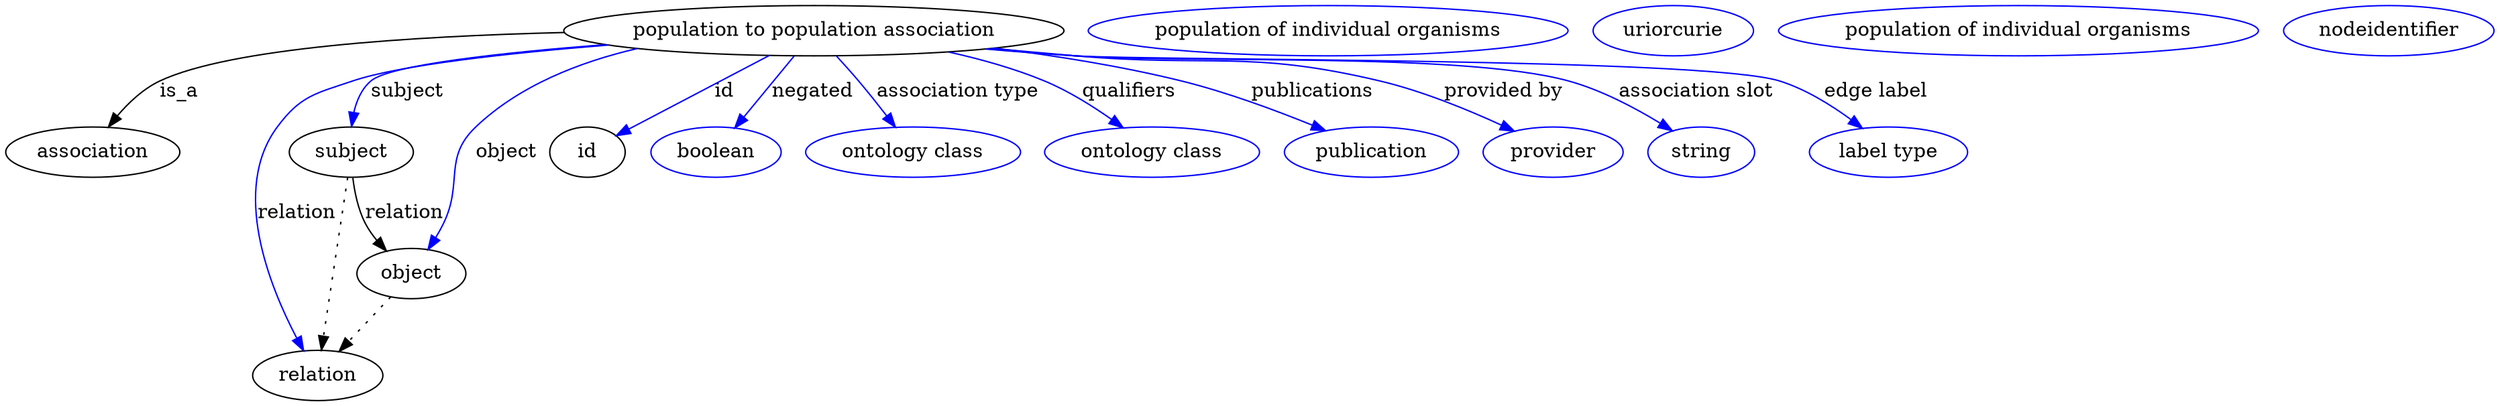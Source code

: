 digraph {
	graph [bb="0,0,1450.6,281"];
	node [label="\N"];
	"population to population association"	[height=0.5,
		label="population to population association",
		pos="495.4,263",
		width=3.8491];
	association	[height=0.5,
		pos="49.402,177",
		width=1.3723];
	"population to population association" -> association	[label=is_a,
		lp="101.68,220",
		pos="e,58.669,195.12 357.35,261.37 258.44,258.82 135.06,250.73 89.85,227 79.636,221.64 71.017,212.48 64.394,203.52"];
	subject	[height=0.5,
		pos="204.4,177",
		width=0.97656];
	"population to population association" -> subject	[color=blue,
		label=subject,
		lp="242.23,220",
		pos="e,205.97,195.13 362.11,257.95 303.85,253.6 243.79,244.78 221.75,227 214.96,221.52 210.82,213.19 208.3,204.95",
		style=solid];
	relation	[height=0.5,
		pos="184.4,18",
		width=1.031];
	"population to population association" -> relation	[color=blue,
		label=relation,
		lp="168.78,134",
		pos="e,175.42,35.603 360.9,258.54 311.73,253.95 256.41,244.78 208.4,227 184.36,218.1 174.28,216.56 160.4,195 130.66,148.78 153.97,81.6 \
170.87,45.055",
		style=solid];
	object	[height=0.5,
		pos="244.4,91",
		width=0.88096];
	"population to population association" -> object	[color=blue,
		label=object,
		lp="301.51,177",
		pos="e,252.97,108.54 396.56,250.31 357.2,241.07 314.22,224.54 284.19,195 261.47,172.64 273.45,156.51 261.4,127 260.15,123.94 258.75,120.76 \
257.32,117.63",
		style=solid];
	id	[height=0.5,
		pos="354.4,177",
		width=0.75];
	"population to population association" -> id	[color=blue,
		label=id,
		lp="438.85,220",
		pos="e,373.94,189.64 467.21,245.2 442.69,230.6 407.35,209.54 382.78,194.91",
		style=solid];
	negated	[color=blue,
		height=0.5,
		label=boolean,
		pos="437.4,177",
		width=1.0584];
	"population to population association" -> negated	[color=blue,
		label=negated,
		lp="492.17,220",
		pos="e,448.73,194.4 483.66,245 475.3,232.89 463.93,216.42 454.55,202.83",
		style=solid];
	"association type"	[color=blue,
		height=0.5,
		label="ontology class",
		pos="554.4,177",
		width=1.6931];
	"population to population association" -> "association type"	[color=blue,
		label="association type",
		lp="574.31,220",
		pos="e,542.68,194.69 507.34,245 515.79,232.97 527.27,216.63 536.77,203.1",
		style=solid];
	qualifiers	[color=blue,
		height=0.5,
		label="ontology class",
		pos="694.4,177",
		width=1.6931];
	"population to population association" -> qualifiers	[color=blue,
		label=qualifiers,
		lp="674.45,220",
		pos="e,675,194.08 565.34,247.43 584.63,242.21 605.23,235.46 623.4,227 638.63,219.92 654.14,209.64 666.76,200.32",
		style=solid];
	publications	[color=blue,
		height=0.5,
		label=publication,
		pos="823.4,177",
		width=1.3859];
	"population to population association" -> publications	[color=blue,
		label=publications,
		lp="779.62,220",
		pos="e,794.71,191.95 593.45,250.23 628.8,244.77 668.76,237.18 704.4,227 732.22,219.05 762.35,206.61 785.33,196.25",
		style=solid];
	"provided by"	[color=blue,
		height=0.5,
		label=provider,
		pos="931.4,177",
		width=1.1129];
	"population to population association" -> "provided by"	[color=blue,
		label="provided by",
		lp="890.03,220",
		pos="e,906.38,191.38 594.9,250.42 611.11,248.57 627.72,246.71 643.4,245 720.69,236.56 742.16,246.57 817.4,227 845.31,219.74 875.21,206.67 \
897.38,195.86",
		style=solid];
	"association slot"	[color=blue,
		height=0.5,
		label=string,
		pos="1019.4,177",
		width=0.8403];
	"population to population association" -> "association slot"	[color=blue,
		label="association slot",
		lp="1005.4,220",
		pos="e,1000.3,191.29 592.45,250.13 609.42,248.27 626.91,246.47 643.4,245 706.39,239.39 866.56,244.25 927.4,227 950.38,220.48 974.12,207.66 \
991.73,196.77",
		style=solid];
	"edge label"	[color=blue,
		height=0.5,
		label="label type",
		pos="1128.4,177",
		width=1.2425];
	"population to population association" -> "edge label"	[color=blue,
		label="edge label",
		lp="1110,220",
		pos="e,1110.5,193.51 591.24,249.99 608.58,248.11 626.51,246.34 643.4,245 734.09,237.8 965.71,254.61 1052.4,227 1070.5,221.24 1088.4,209.99 \
1102.4,199.72",
		style=solid];
	subject -> relation	[pos="e,186.58,36.08 202.22,158.9 198.77,131.77 192,78.614 187.87,46.207",
		style=dotted];
	subject -> object	[label=relation,
		lp="240.78,134",
		pos="e,231.08,107.61 207.87,158.67 210.17,149.04 213.7,137.01 218.64,127 220.47,123.3 222.69,119.58 225.06,116.03"];
	"population to population association_subject"	[color=blue,
		height=0.5,
		label="population of individual organisms",
		pos="786.4,263",
		width=3.722];
	"population to population association_relation"	[color=blue,
		height=0.5,
		label=uriorcurie,
		pos="983.4,263",
		width=1.2492];
	object -> relation	[pos="e,198.1,35.205 231.09,74.243 223.35,65.088 213.44,53.364 204.75,43.074",
		style=dotted];
	"population to population association_object"	[color=blue,
		height=0.5,
		label="population of individual organisms",
		pos="1180.4,263",
		width=3.722];
	association_id	[color=blue,
		height=0.5,
		label=nodeidentifier,
		pos="1391.4,263",
		width=1.6451];
}
